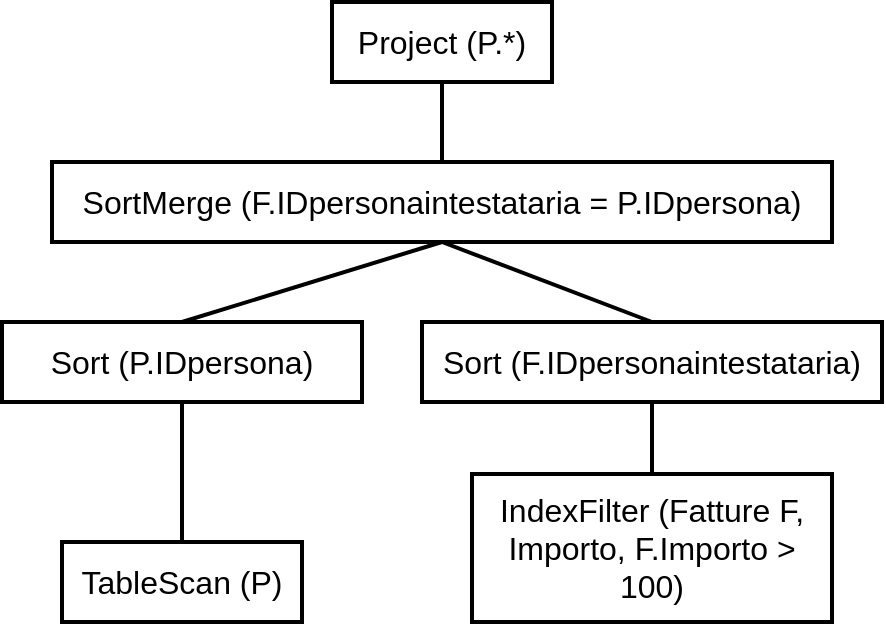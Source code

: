 <mxfile version="14.5.0" type="google"><diagram id="Dk4V1U-wsqljj5G3nlY9" name="Page-1"><mxGraphModel dx="517" dy="565" grid="1" gridSize="10" guides="1" tooltips="1" connect="1" arrows="1" fold="1" page="1" pageScale="1" pageWidth="583" pageHeight="827" math="0" shadow="0"><root><mxCell id="0"/><mxCell id="1" parent="0"/><mxCell id="M9Q7vQoaK-AjVn0w1YS7-1" value="&lt;font style=&quot;font-size: 16px&quot;&gt;Project (P.*)&lt;/font&gt;" style="text;html=1;fillColor=none;align=center;verticalAlign=middle;whiteSpace=wrap;rounded=0;strokeColor=#000000;strokeWidth=2;" vertex="1" parent="1"><mxGeometry x="195" y="54" width="110" height="40" as="geometry"/></mxCell><mxCell id="M9Q7vQoaK-AjVn0w1YS7-2" value="" style="endArrow=none;html=1;strokeWidth=2;exitX=0.5;exitY=1;exitDx=0;exitDy=0;entryX=0.5;entryY=0;entryDx=0;entryDy=0;" edge="1" parent="1" source="M9Q7vQoaK-AjVn0w1YS7-5" target="M9Q7vQoaK-AjVn0w1YS7-11"><mxGeometry width="50" height="50" relative="1" as="geometry"><mxPoint x="250" y="164" as="sourcePoint"/><mxPoint x="250" y="134" as="targetPoint"/></mxGeometry></mxCell><mxCell id="M9Q7vQoaK-AjVn0w1YS7-3" value="&lt;font style=&quot;font-size: 16px&quot;&gt;TableScan (P)&lt;/font&gt;" style="text;html=1;fillColor=none;align=center;verticalAlign=middle;whiteSpace=wrap;rounded=0;strokeColor=#000000;strokeWidth=2;" vertex="1" parent="1"><mxGeometry x="60" y="324" width="120" height="40" as="geometry"/></mxCell><mxCell id="M9Q7vQoaK-AjVn0w1YS7-5" value="&lt;span style=&quot;text-align: left ; font-size: 16px&quot;&gt;SortMerge (F.IDpersonaintestataria = P.IDpersona)&lt;br&gt;&lt;/span&gt;" style="text;html=1;fillColor=none;align=center;verticalAlign=middle;whiteSpace=wrap;rounded=0;strokeColor=#000000;strokeWidth=2;" vertex="1" parent="1"><mxGeometry x="55" y="134" width="390" height="40" as="geometry"/></mxCell><mxCell id="M9Q7vQoaK-AjVn0w1YS7-6" value="&lt;font style=&quot;font-size: 16px&quot;&gt;IndexFilter (Fatture F, Importo, F.Importo &amp;gt; 100)&lt;/font&gt;" style="text;html=1;fillColor=none;align=center;verticalAlign=middle;whiteSpace=wrap;rounded=0;strokeColor=#000000;strokeWidth=2;" vertex="1" parent="1"><mxGeometry x="265" y="290" width="180" height="74" as="geometry"/></mxCell><mxCell id="M9Q7vQoaK-AjVn0w1YS7-7" value="" style="endArrow=none;html=1;strokeWidth=2;exitX=0.5;exitY=0;exitDx=0;exitDy=0;entryX=0.5;entryY=1;entryDx=0;entryDy=0;" edge="1" parent="1" source="M9Q7vQoaK-AjVn0w1YS7-3" target="M9Q7vQoaK-AjVn0w1YS7-11"><mxGeometry width="50" height="50" relative="1" as="geometry"><mxPoint x="270" y="154" as="sourcePoint"/><mxPoint x="260" y="194" as="targetPoint"/></mxGeometry></mxCell><mxCell id="M9Q7vQoaK-AjVn0w1YS7-9" value="" style="endArrow=none;html=1;strokeWidth=2;exitX=0.5;exitY=0;exitDx=0;exitDy=0;entryX=0.5;entryY=1;entryDx=0;entryDy=0;" edge="1" parent="1" source="M9Q7vQoaK-AjVn0w1YS7-6" target="M9Q7vQoaK-AjVn0w1YS7-10"><mxGeometry width="50" height="50" relative="1" as="geometry"><mxPoint x="290" y="174" as="sourcePoint"/><mxPoint x="340" y="194" as="targetPoint"/></mxGeometry></mxCell><mxCell id="M9Q7vQoaK-AjVn0w1YS7-10" value="&lt;font style=&quot;font-size: 16px&quot;&gt;Sort (&lt;span style=&quot;text-align: left&quot;&gt;F.IDpersonaintestataria&lt;/span&gt;)&lt;/font&gt;" style="text;html=1;fillColor=none;align=center;verticalAlign=middle;whiteSpace=wrap;rounded=0;strokeColor=#000000;strokeWidth=2;" vertex="1" parent="1"><mxGeometry x="240" y="214" width="230" height="40" as="geometry"/></mxCell><mxCell id="M9Q7vQoaK-AjVn0w1YS7-11" value="&lt;font style=&quot;font-size: 16px&quot;&gt;Sort (P.IDpersona)&lt;/font&gt;" style="text;html=1;fillColor=none;align=center;verticalAlign=middle;whiteSpace=wrap;rounded=0;strokeColor=#000000;strokeWidth=2;" vertex="1" parent="1"><mxGeometry x="30" y="214" width="180" height="40" as="geometry"/></mxCell><mxCell id="M9Q7vQoaK-AjVn0w1YS7-12" value="" style="endArrow=none;html=1;strokeWidth=2;exitX=0.5;exitY=1;exitDx=0;exitDy=0;entryX=0.5;entryY=0;entryDx=0;entryDy=0;" edge="1" parent="1" source="M9Q7vQoaK-AjVn0w1YS7-5" target="M9Q7vQoaK-AjVn0w1YS7-10"><mxGeometry width="50" height="50" relative="1" as="geometry"><mxPoint x="200" y="134" as="sourcePoint"/><mxPoint x="120" y="254" as="targetPoint"/></mxGeometry></mxCell><mxCell id="M9Q7vQoaK-AjVn0w1YS7-13" value="" style="endArrow=none;html=1;strokeWidth=2;exitX=0.5;exitY=1;exitDx=0;exitDy=0;entryX=0.5;entryY=0;entryDx=0;entryDy=0;" edge="1" parent="1" source="M9Q7vQoaK-AjVn0w1YS7-1" target="M9Q7vQoaK-AjVn0w1YS7-5"><mxGeometry width="50" height="50" relative="1" as="geometry"><mxPoint x="260" y="174" as="sourcePoint"/><mxPoint x="355" y="254" as="targetPoint"/></mxGeometry></mxCell></root></mxGraphModel></diagram></mxfile>